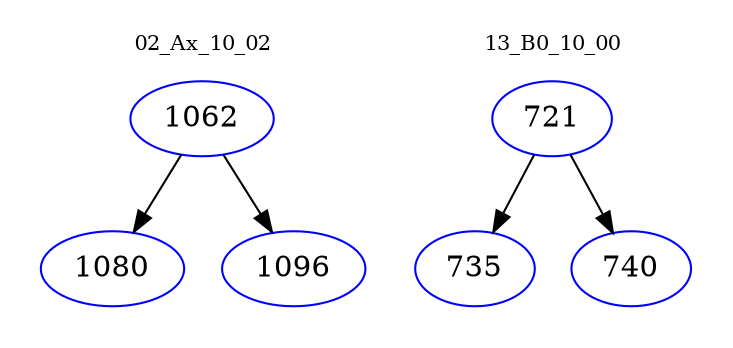 digraph{
subgraph cluster_0 {
color = white
label = "02_Ax_10_02";
fontsize=10;
T0_1062 [label="1062", color="blue"]
T0_1062 -> T0_1080 [color="black"]
T0_1080 [label="1080", color="blue"]
T0_1062 -> T0_1096 [color="black"]
T0_1096 [label="1096", color="blue"]
}
subgraph cluster_1 {
color = white
label = "13_B0_10_00";
fontsize=10;
T1_721 [label="721", color="blue"]
T1_721 -> T1_735 [color="black"]
T1_735 [label="735", color="blue"]
T1_721 -> T1_740 [color="black"]
T1_740 [label="740", color="blue"]
}
}
